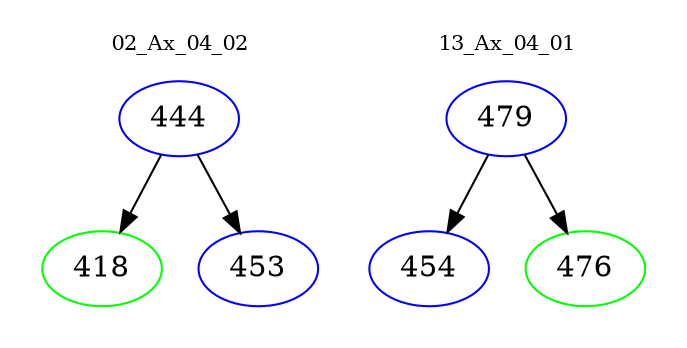 digraph{
subgraph cluster_0 {
color = white
label = "02_Ax_04_02";
fontsize=10;
T0_444 [label="444", color="blue"]
T0_444 -> T0_418 [color="black"]
T0_418 [label="418", color="green"]
T0_444 -> T0_453 [color="black"]
T0_453 [label="453", color="blue"]
}
subgraph cluster_1 {
color = white
label = "13_Ax_04_01";
fontsize=10;
T1_479 [label="479", color="blue"]
T1_479 -> T1_454 [color="black"]
T1_454 [label="454", color="blue"]
T1_479 -> T1_476 [color="black"]
T1_476 [label="476", color="green"]
}
}
